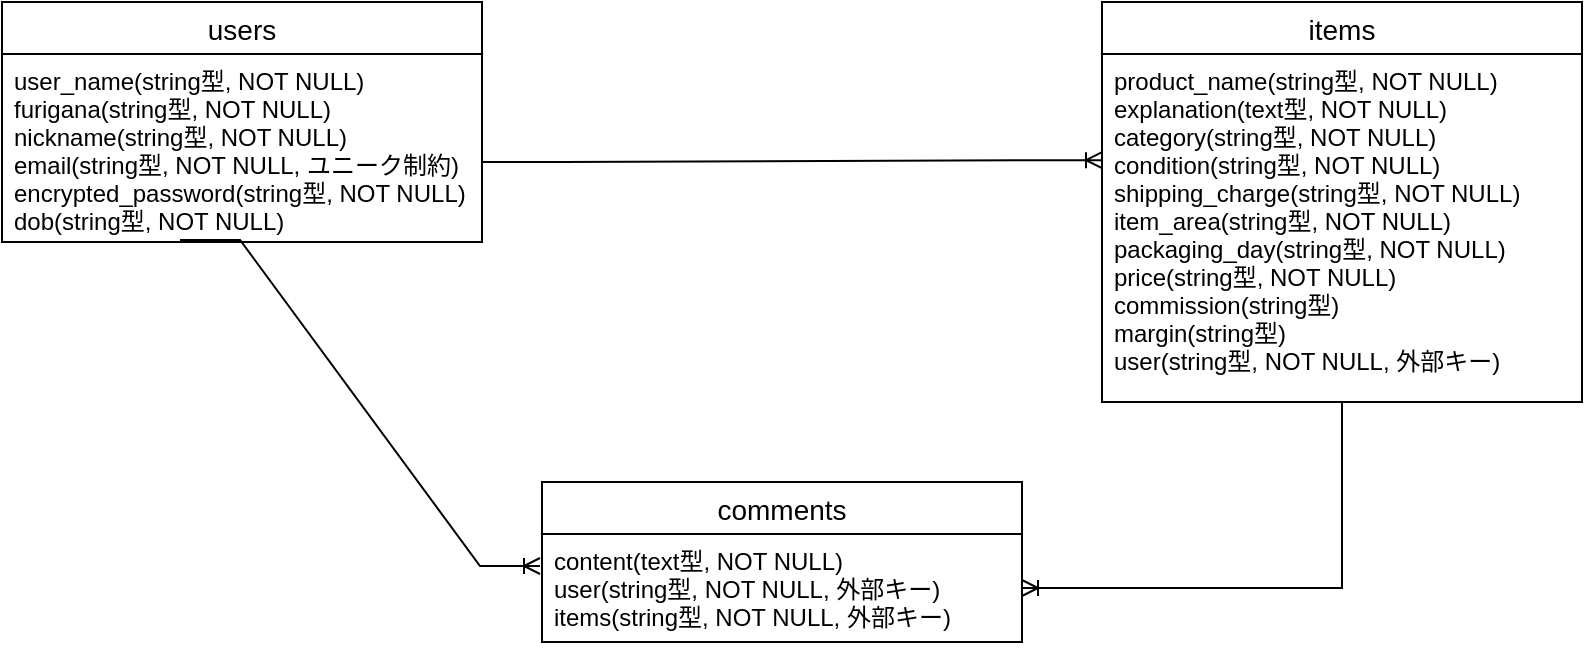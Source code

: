 <mxfile>
    <diagram id="6KtXJNYwqku-RjlcumT-" name="ページ1">
        <mxGraphModel dx="847" dy="417" grid="1" gridSize="10" guides="1" tooltips="1" connect="1" arrows="1" fold="1" page="1" pageScale="1" pageWidth="827" pageHeight="1169" math="0" shadow="0">
            <root>
                <mxCell id="0"/>
                <mxCell id="1" parent="0"/>
                <mxCell id="57" value="users" style="swimlane;fontStyle=0;childLayout=stackLayout;horizontal=1;startSize=26;horizontalStack=0;resizeParent=1;resizeParentMax=0;resizeLast=0;collapsible=1;marginBottom=0;align=center;fontSize=14;" vertex="1" parent="1">
                    <mxGeometry x="30" y="40" width="240" height="120" as="geometry"/>
                </mxCell>
                <mxCell id="58" value="user_name(string型, NOT NULL)&#10;furigana(string型, NOT NULL)&#10;nickname(string型, NOT NULL)&#10;email(string型, NOT NULL, ユニーク制約)&#10;encrypted_password(string型, NOT NULL)&#10;dob(string型, NOT NULL)" style="text;strokeColor=none;fillColor=none;spacingLeft=4;spacingRight=4;overflow=hidden;rotatable=0;points=[[0,0.5],[1,0.5]];portConstraint=eastwest;fontSize=12;" vertex="1" parent="57">
                    <mxGeometry y="26" width="240" height="94" as="geometry"/>
                </mxCell>
                <mxCell id="61" value="items" style="swimlane;fontStyle=0;childLayout=stackLayout;horizontal=1;startSize=26;horizontalStack=0;resizeParent=1;resizeParentMax=0;resizeLast=0;collapsible=1;marginBottom=0;align=center;fontSize=14;" vertex="1" parent="1">
                    <mxGeometry x="580" y="40" width="240" height="200" as="geometry"/>
                </mxCell>
                <mxCell id="62" value="product_name(string型, NOT NULL)&#10;explanation(text型, NOT NULL)&#10;category(string型, NOT NULL)&#10;condition(string型, NOT NULL)&#10;shipping_charge(string型, NOT NULL)&#10;item_area(string型, NOT NULL)&#10;packaging_day(string型, NOT NULL)&#10;price(string型, NOT NULL)&#10;commission(string型)&#10;margin(string型)&#10;user(string型, NOT NULL, 外部キー)&#10;&#10;" style="text;strokeColor=none;fillColor=none;spacingLeft=4;spacingRight=4;overflow=hidden;rotatable=0;points=[[0,0.5],[1,0.5]];portConstraint=eastwest;fontSize=12;" vertex="1" parent="61">
                    <mxGeometry y="26" width="240" height="174" as="geometry"/>
                </mxCell>
                <mxCell id="63" value="comments" style="swimlane;fontStyle=0;childLayout=stackLayout;horizontal=1;startSize=26;horizontalStack=0;resizeParent=1;resizeParentMax=0;resizeLast=0;collapsible=1;marginBottom=0;align=center;fontSize=14;" vertex="1" parent="1">
                    <mxGeometry x="300" y="280" width="240" height="80" as="geometry"/>
                </mxCell>
                <mxCell id="64" value="content(text型, NOT NULL)&#10;user(string型, NOT NULL, 外部キー)&#10;items(string型, NOT NULL, 外部キー)" style="text;strokeColor=none;fillColor=none;spacingLeft=4;spacingRight=4;overflow=hidden;rotatable=0;points=[[0,0.5],[1,0.5]];portConstraint=eastwest;fontSize=12;" vertex="1" parent="63">
                    <mxGeometry y="26" width="240" height="54" as="geometry"/>
                </mxCell>
                <mxCell id="65" value="" style="edgeStyle=entityRelationEdgeStyle;fontSize=12;html=1;endArrow=ERoneToMany;entryX=0;entryY=0.305;entryDx=0;entryDy=0;entryPerimeter=0;" edge="1" parent="1" target="62">
                    <mxGeometry width="100" height="100" relative="1" as="geometry">
                        <mxPoint x="270" y="120" as="sourcePoint"/>
                        <mxPoint x="570" y="120" as="targetPoint"/>
                    </mxGeometry>
                </mxCell>
                <mxCell id="66" value="" style="edgeStyle=entityRelationEdgeStyle;fontSize=12;html=1;endArrow=ERoneToMany;exitX=0.371;exitY=0.989;exitDx=0;exitDy=0;exitPerimeter=0;rounded=0;" edge="1" parent="1" source="58">
                    <mxGeometry width="100" height="100" relative="1" as="geometry">
                        <mxPoint x="80" y="320" as="sourcePoint"/>
                        <mxPoint x="299" y="322" as="targetPoint"/>
                    </mxGeometry>
                </mxCell>
                <mxCell id="67" value="" style="edgeStyle=entityRelationEdgeStyle;fontSize=12;html=1;endArrow=ERoneToMany;rounded=0;" edge="1" parent="1" target="64">
                    <mxGeometry width="100" height="100" relative="1" as="geometry">
                        <mxPoint x="670" y="240" as="sourcePoint"/>
                        <mxPoint x="700" y="590" as="targetPoint"/>
                    </mxGeometry>
                </mxCell>
            </root>
        </mxGraphModel>
    </diagram>
</mxfile>